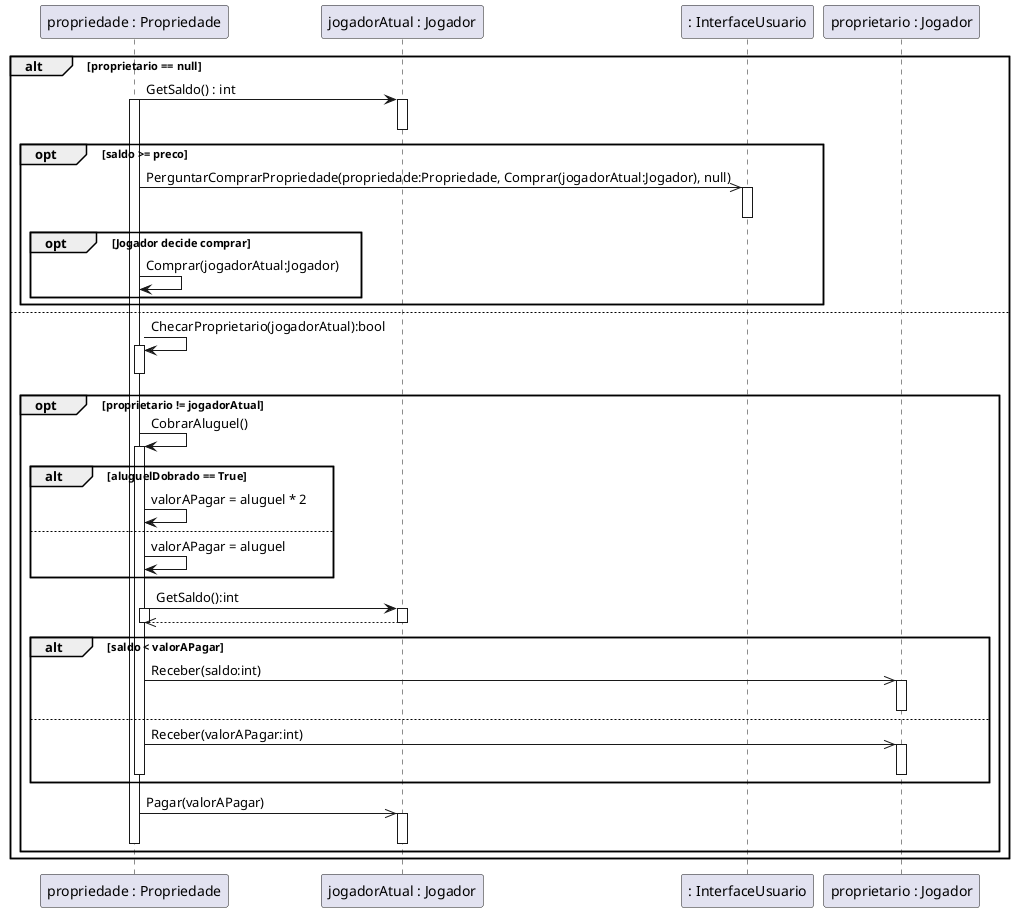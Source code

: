 @startuml
alt proprietario == null
 "propriedade : Propriedade" as Prp -> "jogadorAtual : Jogador" as Jog : GetSaldo() : int
activate Prp
activate Jog
deactivate Jog
    opt saldo >= preco
    Prp ->> ": InterfaceUsuario" as GUI : PerguntarComprarPropriedade(propriedade:Propriedade, Comprar(jogadorAtual:Jogador), null)
    activate GUI
    deactivate GUI
opt Jogador decide comprar 
    Prp -> Prp : Comprar(jogadorAtual:Jogador)
end Jogador decide comprar
    activate Prp
        
    end Saldo >= preco

else
        Prp -> Prp : ChecarProprietario(jogadorAtual):bool
        activate Prp
        deactivate Prp
            opt proprietario != jogadorAtual
            Prp -> Prp : CobrarAluguel()
            activate Prp
                alt aluguelDobrado == True
                 Prp -> Prp: valorAPagar = aluguel * 2
                else
                 Prp -> Prp: valorAPagar = aluguel
                end aluguelDobrado
                Prp -> Jog: GetSaldo():int
                activate Prp
                activate Jog
                Prp <<-- Jog
                deactivate Jog
                deactivate Prp

                alt saldo < valorAPagar               
                 Prp ->> "proprietario : Jogador" as Jog2: Receber(saldo:int)
                 activate Jog2
                 deactivate Jog2
                else
                 Prp ->> Jog2: Receber(valorAPagar:int)
                 activate Jog2
                 deactivate Jog2
            deactivate Prp
                end Saldo < valorAPagar
           
            Prp ->> Jog : Pagar(valorAPagar)
                activate Jog
                deactivate Jog
                deactivate Prp
            
            end


end proprietario == null
@enduml